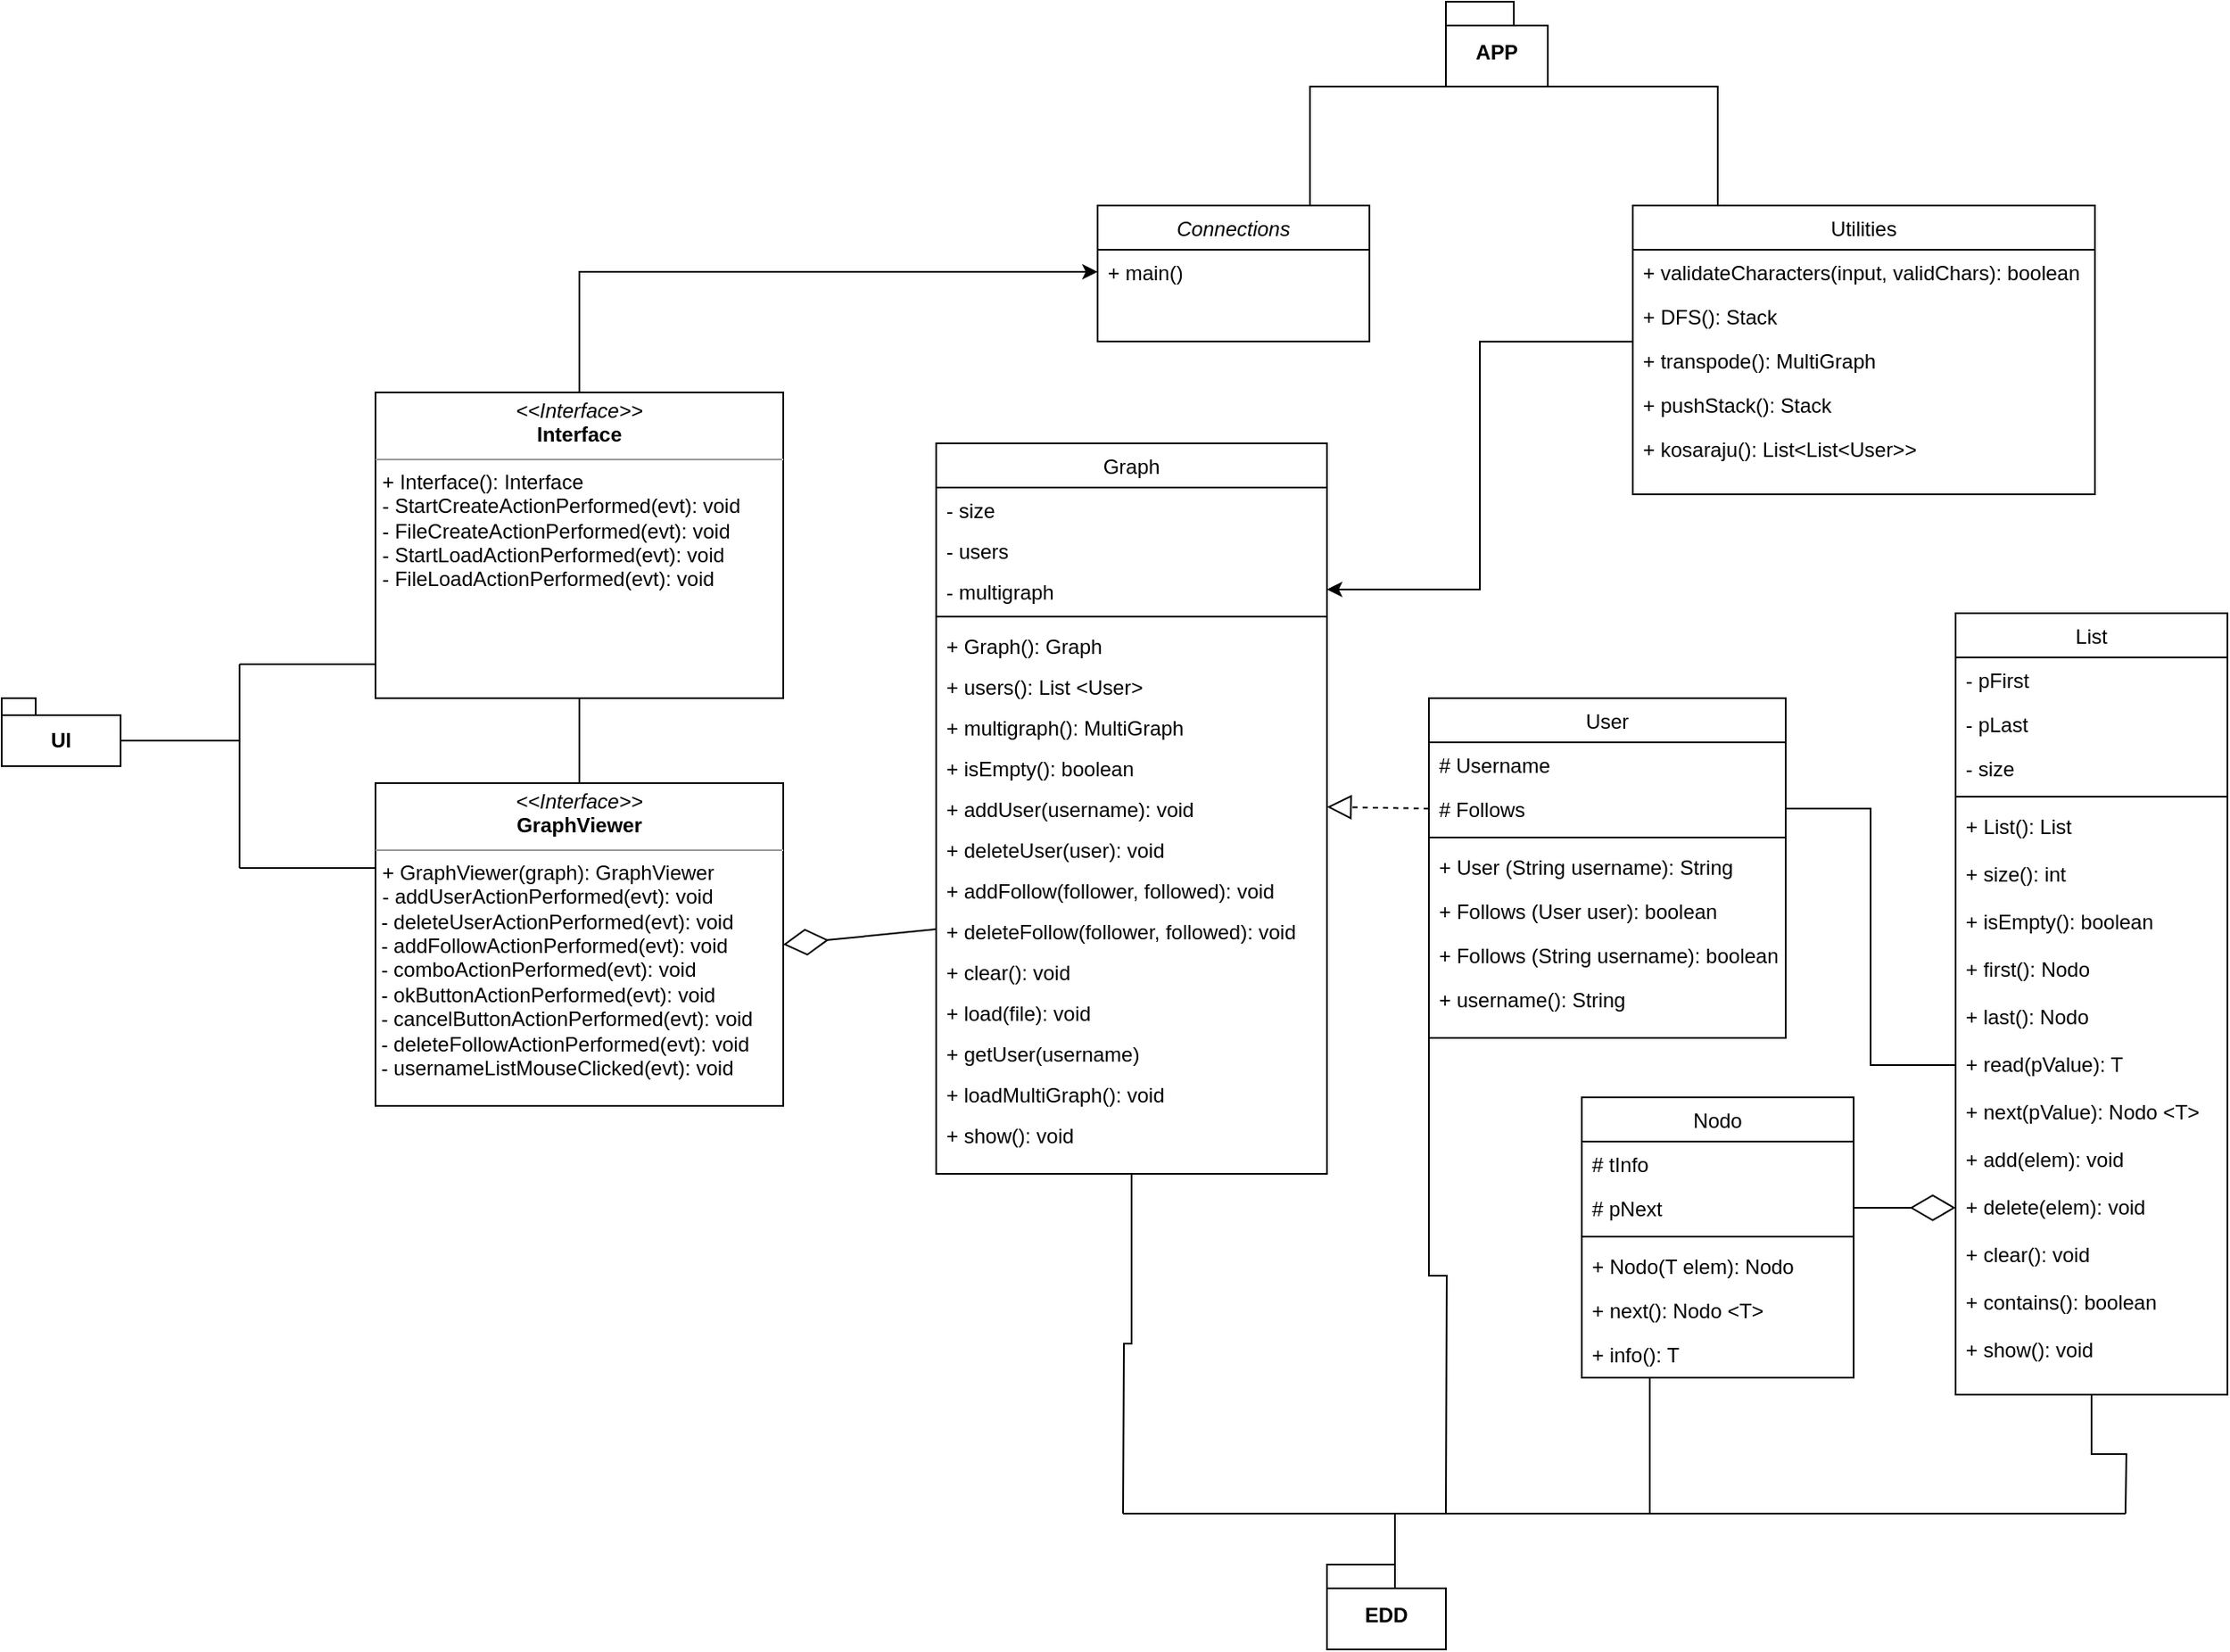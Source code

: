 <mxfile version="22.0.8" type="google">
  <diagram id="C5RBs43oDa-KdzZeNtuy" name="Page-1">
    <mxGraphModel grid="1" page="1" gridSize="10" guides="1" tooltips="1" connect="1" arrows="1" fold="1" pageScale="1" pageWidth="827" pageHeight="1169" math="0" shadow="0">
      <root>
        <mxCell id="WIyWlLk6GJQsqaUBKTNV-0" />
        <mxCell id="WIyWlLk6GJQsqaUBKTNV-1" parent="WIyWlLk6GJQsqaUBKTNV-0" />
        <mxCell id="zkfFHV4jXpPFQw0GAbJ--0" value="Connections" style="swimlane;fontStyle=2;align=center;verticalAlign=top;childLayout=stackLayout;horizontal=1;startSize=26;horizontalStack=0;resizeParent=1;resizeLast=0;collapsible=1;marginBottom=0;rounded=0;shadow=0;strokeWidth=1;" vertex="1" parent="WIyWlLk6GJQsqaUBKTNV-1">
          <mxGeometry x="-45" y="-150" width="160" height="80" as="geometry">
            <mxRectangle x="220" y="120" width="160" height="26" as="alternateBounds" />
          </mxGeometry>
        </mxCell>
        <mxCell id="zkfFHV4jXpPFQw0GAbJ--5" value="+ main()&#xa;" style="text;align=left;verticalAlign=top;spacingLeft=4;spacingRight=4;overflow=hidden;rotatable=0;points=[[0,0.5],[1,0.5]];portConstraint=eastwest;" vertex="1" parent="zkfFHV4jXpPFQw0GAbJ--0">
          <mxGeometry y="26" width="160" height="26" as="geometry" />
        </mxCell>
        <mxCell id="zkfFHV4jXpPFQw0GAbJ--6" value="Graph" style="swimlane;fontStyle=0;align=center;verticalAlign=top;childLayout=stackLayout;horizontal=1;startSize=26;horizontalStack=0;resizeParent=1;resizeLast=0;collapsible=1;marginBottom=0;rounded=0;shadow=0;strokeWidth=1;" vertex="1" parent="WIyWlLk6GJQsqaUBKTNV-1">
          <mxGeometry x="-140" y="-10" width="230" height="430" as="geometry">
            <mxRectangle x="320" y="559" width="160" height="26" as="alternateBounds" />
          </mxGeometry>
        </mxCell>
        <mxCell id="zkfFHV4jXpPFQw0GAbJ--7" value="- size" style="text;align=left;verticalAlign=top;spacingLeft=4;spacingRight=4;overflow=hidden;rotatable=0;points=[[0,0.5],[1,0.5]];portConstraint=eastwest;" vertex="1" parent="zkfFHV4jXpPFQw0GAbJ--6">
          <mxGeometry y="26" width="230" height="24" as="geometry" />
        </mxCell>
        <mxCell id="fFs3TEPWMG6wUzYryOc7-20" value="- users" style="text;align=left;verticalAlign=top;spacingLeft=4;spacingRight=4;overflow=hidden;rotatable=0;points=[[0,0.5],[1,0.5]];portConstraint=eastwest;" vertex="1" parent="zkfFHV4jXpPFQw0GAbJ--6">
          <mxGeometry y="50" width="230" height="24" as="geometry" />
        </mxCell>
        <mxCell id="fFs3TEPWMG6wUzYryOc7-21" value="- multigraph" style="text;align=left;verticalAlign=top;spacingLeft=4;spacingRight=4;overflow=hidden;rotatable=0;points=[[0,0.5],[1,0.5]];portConstraint=eastwest;" vertex="1" parent="zkfFHV4jXpPFQw0GAbJ--6">
          <mxGeometry y="74" width="230" height="24" as="geometry" />
        </mxCell>
        <mxCell id="zkfFHV4jXpPFQw0GAbJ--9" value="" style="line;html=1;strokeWidth=1;align=left;verticalAlign=middle;spacingTop=-1;spacingLeft=3;spacingRight=3;rotatable=0;labelPosition=right;points=[];portConstraint=eastwest;" vertex="1" parent="zkfFHV4jXpPFQw0GAbJ--6">
          <mxGeometry y="98" width="230" height="8" as="geometry" />
        </mxCell>
        <mxCell id="fFs3TEPWMG6wUzYryOc7-22" value="+ Graph(): Graph" style="text;align=left;verticalAlign=top;spacingLeft=4;spacingRight=4;overflow=hidden;rotatable=0;points=[[0,0.5],[1,0.5]];portConstraint=eastwest;" vertex="1" parent="zkfFHV4jXpPFQw0GAbJ--6">
          <mxGeometry y="106" width="230" height="24" as="geometry" />
        </mxCell>
        <mxCell id="fFs3TEPWMG6wUzYryOc7-25" value="+ users(): List &lt;User&gt;" style="text;align=left;verticalAlign=top;spacingLeft=4;spacingRight=4;overflow=hidden;rotatable=0;points=[[0,0.5],[1,0.5]];portConstraint=eastwest;" vertex="1" parent="zkfFHV4jXpPFQw0GAbJ--6">
          <mxGeometry y="130" width="230" height="24" as="geometry" />
        </mxCell>
        <mxCell id="fFs3TEPWMG6wUzYryOc7-24" value="+ multigraph(): MultiGraph" style="text;align=left;verticalAlign=top;spacingLeft=4;spacingRight=4;overflow=hidden;rotatable=0;points=[[0,0.5],[1,0.5]];portConstraint=eastwest;" vertex="1" parent="zkfFHV4jXpPFQw0GAbJ--6">
          <mxGeometry y="154" width="230" height="24" as="geometry" />
        </mxCell>
        <mxCell id="fFs3TEPWMG6wUzYryOc7-23" value="+ isEmpty(): boolean" style="text;align=left;verticalAlign=top;spacingLeft=4;spacingRight=4;overflow=hidden;rotatable=0;points=[[0,0.5],[1,0.5]];portConstraint=eastwest;" vertex="1" parent="zkfFHV4jXpPFQw0GAbJ--6">
          <mxGeometry y="178" width="230" height="24" as="geometry" />
        </mxCell>
        <mxCell id="fFs3TEPWMG6wUzYryOc7-27" value="+ addUser(username): void" style="text;align=left;verticalAlign=top;spacingLeft=4;spacingRight=4;overflow=hidden;rotatable=0;points=[[0,0.5],[1,0.5]];portConstraint=eastwest;" vertex="1" parent="zkfFHV4jXpPFQw0GAbJ--6">
          <mxGeometry y="202" width="230" height="24" as="geometry" />
        </mxCell>
        <mxCell id="fFs3TEPWMG6wUzYryOc7-26" value="+ deleteUser(user): void" style="text;align=left;verticalAlign=top;spacingLeft=4;spacingRight=4;overflow=hidden;rotatable=0;points=[[0,0.5],[1,0.5]];portConstraint=eastwest;" vertex="1" parent="zkfFHV4jXpPFQw0GAbJ--6">
          <mxGeometry y="226" width="230" height="24" as="geometry" />
        </mxCell>
        <mxCell id="fFs3TEPWMG6wUzYryOc7-30" value="+ addFollow(follower, followed): void" style="text;align=left;verticalAlign=top;spacingLeft=4;spacingRight=4;overflow=hidden;rotatable=0;points=[[0,0.5],[1,0.5]];portConstraint=eastwest;" vertex="1" parent="zkfFHV4jXpPFQw0GAbJ--6">
          <mxGeometry y="250" width="230" height="24" as="geometry" />
        </mxCell>
        <mxCell id="fFs3TEPWMG6wUzYryOc7-29" value="+ deleteFollow(follower, followed): void" style="text;align=left;verticalAlign=top;spacingLeft=4;spacingRight=4;overflow=hidden;rotatable=0;points=[[0,0.5],[1,0.5]];portConstraint=eastwest;" vertex="1" parent="zkfFHV4jXpPFQw0GAbJ--6">
          <mxGeometry y="274" width="230" height="24" as="geometry" />
        </mxCell>
        <mxCell id="fFs3TEPWMG6wUzYryOc7-28" value="+ clear(): void" style="text;align=left;verticalAlign=top;spacingLeft=4;spacingRight=4;overflow=hidden;rotatable=0;points=[[0,0.5],[1,0.5]];portConstraint=eastwest;" vertex="1" parent="zkfFHV4jXpPFQw0GAbJ--6">
          <mxGeometry y="298" width="230" height="24" as="geometry" />
        </mxCell>
        <mxCell id="fFs3TEPWMG6wUzYryOc7-31" value="+ load(file): void" style="text;align=left;verticalAlign=top;spacingLeft=4;spacingRight=4;overflow=hidden;rotatable=0;points=[[0,0.5],[1,0.5]];portConstraint=eastwest;" vertex="1" parent="zkfFHV4jXpPFQw0GAbJ--6">
          <mxGeometry y="322" width="230" height="24" as="geometry" />
        </mxCell>
        <mxCell id="fFs3TEPWMG6wUzYryOc7-33" value="+ getUser(username)" style="text;align=left;verticalAlign=top;spacingLeft=4;spacingRight=4;overflow=hidden;rotatable=0;points=[[0,0.5],[1,0.5]];portConstraint=eastwest;" vertex="1" parent="zkfFHV4jXpPFQw0GAbJ--6">
          <mxGeometry y="346" width="230" height="24" as="geometry" />
        </mxCell>
        <mxCell id="fFs3TEPWMG6wUzYryOc7-32" value="+ loadMultiGraph(): void" style="text;align=left;verticalAlign=top;spacingLeft=4;spacingRight=4;overflow=hidden;rotatable=0;points=[[0,0.5],[1,0.5]];portConstraint=eastwest;" vertex="1" parent="zkfFHV4jXpPFQw0GAbJ--6">
          <mxGeometry y="370" width="230" height="24" as="geometry" />
        </mxCell>
        <mxCell id="fFs3TEPWMG6wUzYryOc7-34" value="+ show(): void" style="text;align=left;verticalAlign=top;spacingLeft=4;spacingRight=4;overflow=hidden;rotatable=0;points=[[0,0.5],[1,0.5]];portConstraint=eastwest;" vertex="1" parent="zkfFHV4jXpPFQw0GAbJ--6">
          <mxGeometry y="394" width="230" height="24" as="geometry" />
        </mxCell>
        <mxCell id="zkfFHV4jXpPFQw0GAbJ--13" value="List" style="swimlane;fontStyle=0;align=center;verticalAlign=top;childLayout=stackLayout;horizontal=1;startSize=26;horizontalStack=0;resizeParent=1;resizeLast=0;collapsible=1;marginBottom=0;rounded=0;shadow=0;strokeWidth=1;" vertex="1" parent="WIyWlLk6GJQsqaUBKTNV-1">
          <mxGeometry x="460" y="90" width="160" height="460" as="geometry">
            <mxRectangle x="770" y="320" width="170" height="26" as="alternateBounds" />
          </mxGeometry>
        </mxCell>
        <mxCell id="zkfFHV4jXpPFQw0GAbJ--14" value="- pFirst&#xa;" style="text;align=left;verticalAlign=top;spacingLeft=4;spacingRight=4;overflow=hidden;rotatable=0;points=[[0,0.5],[1,0.5]];portConstraint=eastwest;" vertex="1" parent="zkfFHV4jXpPFQw0GAbJ--13">
          <mxGeometry y="26" width="160" height="26" as="geometry" />
        </mxCell>
        <mxCell id="fFs3TEPWMG6wUzYryOc7-5" value="- pLast" style="text;align=left;verticalAlign=top;spacingLeft=4;spacingRight=4;overflow=hidden;rotatable=0;points=[[0,0.5],[1,0.5]];portConstraint=eastwest;" vertex="1" parent="zkfFHV4jXpPFQw0GAbJ--13">
          <mxGeometry y="52" width="160" height="26" as="geometry" />
        </mxCell>
        <mxCell id="fFs3TEPWMG6wUzYryOc7-6" value="- size" style="text;align=left;verticalAlign=top;spacingLeft=4;spacingRight=4;overflow=hidden;rotatable=0;points=[[0,0.5],[1,0.5]];portConstraint=eastwest;" vertex="1" parent="zkfFHV4jXpPFQw0GAbJ--13">
          <mxGeometry y="78" width="160" height="26" as="geometry" />
        </mxCell>
        <mxCell id="fFs3TEPWMG6wUzYryOc7-7" value="" style="line;html=1;strokeWidth=1;align=left;verticalAlign=middle;spacingTop=-1;spacingLeft=3;spacingRight=3;rotatable=0;labelPosition=right;points=[];portConstraint=eastwest;" vertex="1" parent="zkfFHV4jXpPFQw0GAbJ--13">
          <mxGeometry y="104" width="160" height="8" as="geometry" />
        </mxCell>
        <mxCell id="fFs3TEPWMG6wUzYryOc7-8" value="+ List(): List&#xa;" style="text;align=left;verticalAlign=top;spacingLeft=4;spacingRight=4;overflow=hidden;rotatable=0;points=[[0,0.5],[1,0.5]];portConstraint=eastwest;" vertex="1" parent="zkfFHV4jXpPFQw0GAbJ--13">
          <mxGeometry y="112" width="160" height="28" as="geometry" />
        </mxCell>
        <mxCell id="fFs3TEPWMG6wUzYryOc7-9" value="+ size(): int&#xa;" style="text;align=left;verticalAlign=top;spacingLeft=4;spacingRight=4;overflow=hidden;rotatable=0;points=[[0,0.5],[1,0.5]];portConstraint=eastwest;" vertex="1" parent="zkfFHV4jXpPFQw0GAbJ--13">
          <mxGeometry y="140" width="160" height="28" as="geometry" />
        </mxCell>
        <mxCell id="fFs3TEPWMG6wUzYryOc7-10" value="+ isEmpty(): boolean&#xa;" style="text;align=left;verticalAlign=top;spacingLeft=4;spacingRight=4;overflow=hidden;rotatable=0;points=[[0,0.5],[1,0.5]];portConstraint=eastwest;" vertex="1" parent="zkfFHV4jXpPFQw0GAbJ--13">
          <mxGeometry y="168" width="160" height="28" as="geometry" />
        </mxCell>
        <mxCell id="fFs3TEPWMG6wUzYryOc7-11" value="+ first(): Nodo&#xa;" style="text;align=left;verticalAlign=top;spacingLeft=4;spacingRight=4;overflow=hidden;rotatable=0;points=[[0,0.5],[1,0.5]];portConstraint=eastwest;" vertex="1" parent="zkfFHV4jXpPFQw0GAbJ--13">
          <mxGeometry y="196" width="160" height="28" as="geometry" />
        </mxCell>
        <mxCell id="fFs3TEPWMG6wUzYryOc7-14" value="+ last(): Nodo&#xa;" style="text;align=left;verticalAlign=top;spacingLeft=4;spacingRight=4;overflow=hidden;rotatable=0;points=[[0,0.5],[1,0.5]];portConstraint=eastwest;" vertex="1" parent="zkfFHV4jXpPFQw0GAbJ--13">
          <mxGeometry y="224" width="160" height="28" as="geometry" />
        </mxCell>
        <mxCell id="fFs3TEPWMG6wUzYryOc7-13" value="+ read(pValue): T&#xa;" style="text;align=left;verticalAlign=top;spacingLeft=4;spacingRight=4;overflow=hidden;rotatable=0;points=[[0,0.5],[1,0.5]];portConstraint=eastwest;" vertex="1" parent="zkfFHV4jXpPFQw0GAbJ--13">
          <mxGeometry y="252" width="160" height="28" as="geometry" />
        </mxCell>
        <mxCell id="fFs3TEPWMG6wUzYryOc7-12" value="+ next(pValue): Nodo &lt;T&gt;&#xa;" style="text;align=left;verticalAlign=top;spacingLeft=4;spacingRight=4;overflow=hidden;rotatable=0;points=[[0,0.5],[1,0.5]];portConstraint=eastwest;" vertex="1" parent="zkfFHV4jXpPFQw0GAbJ--13">
          <mxGeometry y="280" width="160" height="28" as="geometry" />
        </mxCell>
        <mxCell id="fFs3TEPWMG6wUzYryOc7-15" value="+ add(elem): void&#xa;" style="text;align=left;verticalAlign=top;spacingLeft=4;spacingRight=4;overflow=hidden;rotatable=0;points=[[0,0.5],[1,0.5]];portConstraint=eastwest;" vertex="1" parent="zkfFHV4jXpPFQw0GAbJ--13">
          <mxGeometry y="308" width="160" height="28" as="geometry" />
        </mxCell>
        <mxCell id="fFs3TEPWMG6wUzYryOc7-16" value="+ delete(elem): void&#xa;" style="text;align=left;verticalAlign=top;spacingLeft=4;spacingRight=4;overflow=hidden;rotatable=0;points=[[0,0.5],[1,0.5]];portConstraint=eastwest;" vertex="1" parent="zkfFHV4jXpPFQw0GAbJ--13">
          <mxGeometry y="336" width="160" height="28" as="geometry" />
        </mxCell>
        <mxCell id="fFs3TEPWMG6wUzYryOc7-17" value="+ clear(): void" style="text;align=left;verticalAlign=top;spacingLeft=4;spacingRight=4;overflow=hidden;rotatable=0;points=[[0,0.5],[1,0.5]];portConstraint=eastwest;" vertex="1" parent="zkfFHV4jXpPFQw0GAbJ--13">
          <mxGeometry y="364" width="160" height="28" as="geometry" />
        </mxCell>
        <mxCell id="fFs3TEPWMG6wUzYryOc7-18" value="+ contains(): boolean&#xa;" style="text;align=left;verticalAlign=top;spacingLeft=4;spacingRight=4;overflow=hidden;rotatable=0;points=[[0,0.5],[1,0.5]];portConstraint=eastwest;" vertex="1" parent="zkfFHV4jXpPFQw0GAbJ--13">
          <mxGeometry y="392" width="160" height="28" as="geometry" />
        </mxCell>
        <mxCell id="fFs3TEPWMG6wUzYryOc7-19" value="+ show(): void&#xa;" style="text;align=left;verticalAlign=top;spacingLeft=4;spacingRight=4;overflow=hidden;rotatable=0;points=[[0,0.5],[1,0.5]];portConstraint=eastwest;" vertex="1" parent="zkfFHV4jXpPFQw0GAbJ--13">
          <mxGeometry y="420" width="160" height="28" as="geometry" />
        </mxCell>
        <mxCell id="zkfFHV4jXpPFQw0GAbJ--17" value="Utilities" style="swimlane;fontStyle=0;align=center;verticalAlign=top;childLayout=stackLayout;horizontal=1;startSize=26;horizontalStack=0;resizeParent=1;resizeLast=0;collapsible=1;marginBottom=0;rounded=0;shadow=0;strokeWidth=1;" vertex="1" parent="WIyWlLk6GJQsqaUBKTNV-1">
          <mxGeometry x="270" y="-150" width="272" height="170" as="geometry">
            <mxRectangle x="490" y="130" width="160" height="26" as="alternateBounds" />
          </mxGeometry>
        </mxCell>
        <mxCell id="zkfFHV4jXpPFQw0GAbJ--24" value="+ validateCharacters(input, validChars): boolean" style="text;align=left;verticalAlign=top;spacingLeft=4;spacingRight=4;overflow=hidden;rotatable=0;points=[[0,0.5],[1,0.5]];portConstraint=eastwest;" vertex="1" parent="zkfFHV4jXpPFQw0GAbJ--17">
          <mxGeometry y="26" width="272" height="26" as="geometry" />
        </mxCell>
        <mxCell id="fFs3TEPWMG6wUzYryOc7-65" value="+ DFS(): Stack" style="text;align=left;verticalAlign=top;spacingLeft=4;spacingRight=4;overflow=hidden;rotatable=0;points=[[0,0.5],[1,0.5]];portConstraint=eastwest;" vertex="1" parent="zkfFHV4jXpPFQw0GAbJ--17">
          <mxGeometry y="52" width="272" height="26" as="geometry" />
        </mxCell>
        <mxCell id="fFs3TEPWMG6wUzYryOc7-66" value="+ transpode(): MultiGraph" style="text;align=left;verticalAlign=top;spacingLeft=4;spacingRight=4;overflow=hidden;rotatable=0;points=[[0,0.5],[1,0.5]];portConstraint=eastwest;" vertex="1" parent="zkfFHV4jXpPFQw0GAbJ--17">
          <mxGeometry y="78" width="272" height="26" as="geometry" />
        </mxCell>
        <mxCell id="fFs3TEPWMG6wUzYryOc7-67" value="+ pushStack(): Stack" style="text;align=left;verticalAlign=top;spacingLeft=4;spacingRight=4;overflow=hidden;rotatable=0;points=[[0,0.5],[1,0.5]];portConstraint=eastwest;" vertex="1" parent="zkfFHV4jXpPFQw0GAbJ--17">
          <mxGeometry y="104" width="272" height="26" as="geometry" />
        </mxCell>
        <mxCell id="fFs3TEPWMG6wUzYryOc7-68" value="+ kosaraju(): List&lt;List&lt;User&gt;&gt;" style="text;align=left;verticalAlign=top;spacingLeft=4;spacingRight=4;overflow=hidden;rotatable=0;points=[[0,0.5],[1,0.5]];portConstraint=eastwest;" vertex="1" parent="zkfFHV4jXpPFQw0GAbJ--17">
          <mxGeometry y="130" width="272" height="26" as="geometry" />
        </mxCell>
        <mxCell id="51Zt4OzNjtm8HzUfZUq0-0" value="Nodo" style="swimlane;fontStyle=0;align=center;verticalAlign=top;childLayout=stackLayout;horizontal=1;startSize=26;horizontalStack=0;resizeParent=1;resizeLast=0;collapsible=1;marginBottom=0;rounded=0;shadow=0;strokeWidth=1;" vertex="1" parent="WIyWlLk6GJQsqaUBKTNV-1">
          <mxGeometry x="240" y="375" width="160" height="165" as="geometry">
            <mxRectangle x="470" y="320" width="160" height="26" as="alternateBounds" />
          </mxGeometry>
        </mxCell>
        <mxCell id="51Zt4OzNjtm8HzUfZUq0-1" value="# tInfo" style="text;align=left;verticalAlign=top;spacingLeft=4;spacingRight=4;overflow=hidden;rotatable=0;points=[[0,0.5],[1,0.5]];portConstraint=eastwest;" vertex="1" parent="51Zt4OzNjtm8HzUfZUq0-0">
          <mxGeometry y="26" width="160" height="26" as="geometry" />
        </mxCell>
        <mxCell id="51Zt4OzNjtm8HzUfZUq0-2" value="# pNext" style="text;align=left;verticalAlign=top;spacingLeft=4;spacingRight=4;overflow=hidden;rotatable=0;points=[[0,0.5],[1,0.5]];portConstraint=eastwest;rounded=0;shadow=0;html=0;" vertex="1" parent="51Zt4OzNjtm8HzUfZUq0-0">
          <mxGeometry y="52" width="160" height="26" as="geometry" />
        </mxCell>
        <mxCell id="51Zt4OzNjtm8HzUfZUq0-3" value="" style="line;html=1;strokeWidth=1;align=left;verticalAlign=middle;spacingTop=-1;spacingLeft=3;spacingRight=3;rotatable=0;labelPosition=right;points=[];portConstraint=eastwest;" vertex="1" parent="51Zt4OzNjtm8HzUfZUq0-0">
          <mxGeometry y="78" width="160" height="8" as="geometry" />
        </mxCell>
        <mxCell id="51Zt4OzNjtm8HzUfZUq0-5" value="+ Nodo(T elem): Nodo" style="text;align=left;verticalAlign=top;spacingLeft=4;spacingRight=4;overflow=hidden;rotatable=0;points=[[0,0.5],[1,0.5]];portConstraint=eastwest;" vertex="1" parent="51Zt4OzNjtm8HzUfZUq0-0">
          <mxGeometry y="86" width="160" height="26" as="geometry" />
        </mxCell>
        <mxCell id="fFs3TEPWMG6wUzYryOc7-35" value="+ next(): Nodo &lt;T&gt;" style="text;align=left;verticalAlign=top;spacingLeft=4;spacingRight=4;overflow=hidden;rotatable=0;points=[[0,0.5],[1,0.5]];portConstraint=eastwest;" vertex="1" parent="51Zt4OzNjtm8HzUfZUq0-0">
          <mxGeometry y="112" width="160" height="26" as="geometry" />
        </mxCell>
        <mxCell id="fFs3TEPWMG6wUzYryOc7-36" value="+ info(): T" style="text;align=left;verticalAlign=top;spacingLeft=4;spacingRight=4;overflow=hidden;rotatable=0;points=[[0,0.5],[1,0.5]];portConstraint=eastwest;" vertex="1" parent="51Zt4OzNjtm8HzUfZUq0-0">
          <mxGeometry y="138" width="160" height="26" as="geometry" />
        </mxCell>
        <mxCell id="51Zt4OzNjtm8HzUfZUq0-6" value="User" style="swimlane;fontStyle=0;align=center;verticalAlign=top;childLayout=stackLayout;horizontal=1;startSize=26;horizontalStack=0;resizeParent=1;resizeLast=0;collapsible=1;marginBottom=0;rounded=0;shadow=0;strokeWidth=1;" vertex="1" parent="WIyWlLk6GJQsqaUBKTNV-1">
          <mxGeometry x="150" y="140" width="210" height="200" as="geometry">
            <mxRectangle x="770" y="300" width="160" height="26" as="alternateBounds" />
          </mxGeometry>
        </mxCell>
        <mxCell id="51Zt4OzNjtm8HzUfZUq0-7" value="# Username&#xa;" style="text;align=left;verticalAlign=top;spacingLeft=4;spacingRight=4;overflow=hidden;rotatable=0;points=[[0,0.5],[1,0.5]];portConstraint=eastwest;" vertex="1" parent="51Zt4OzNjtm8HzUfZUq0-6">
          <mxGeometry y="26" width="210" height="26" as="geometry" />
        </mxCell>
        <mxCell id="51Zt4OzNjtm8HzUfZUq0-8" value="# Follows" style="text;align=left;verticalAlign=top;spacingLeft=4;spacingRight=4;overflow=hidden;rotatable=0;points=[[0,0.5],[1,0.5]];portConstraint=eastwest;rounded=0;shadow=0;html=0;" vertex="1" parent="51Zt4OzNjtm8HzUfZUq0-6">
          <mxGeometry y="52" width="210" height="26" as="geometry" />
        </mxCell>
        <mxCell id="51Zt4OzNjtm8HzUfZUq0-9" value="" style="line;html=1;strokeWidth=1;align=left;verticalAlign=middle;spacingTop=-1;spacingLeft=3;spacingRight=3;rotatable=0;labelPosition=right;points=[];portConstraint=eastwest;" vertex="1" parent="51Zt4OzNjtm8HzUfZUq0-6">
          <mxGeometry y="78" width="210" height="8" as="geometry" />
        </mxCell>
        <mxCell id="fFs3TEPWMG6wUzYryOc7-1" value="+ User (String username): String&#xa;" style="text;align=left;verticalAlign=top;spacingLeft=4;spacingRight=4;overflow=hidden;rotatable=0;points=[[0,0.5],[1,0.5]];portConstraint=eastwest;" vertex="1" parent="51Zt4OzNjtm8HzUfZUq0-6">
          <mxGeometry y="86" width="210" height="26" as="geometry" />
        </mxCell>
        <mxCell id="51Zt4OzNjtm8HzUfZUq0-11" value="+ Follows (User user): boolean" style="text;align=left;verticalAlign=top;spacingLeft=4;spacingRight=4;overflow=hidden;rotatable=0;points=[[0,0.5],[1,0.5]];portConstraint=eastwest;" vertex="1" parent="51Zt4OzNjtm8HzUfZUq0-6">
          <mxGeometry y="112" width="210" height="26" as="geometry" />
        </mxCell>
        <mxCell id="fFs3TEPWMG6wUzYryOc7-2" value="+ Follows (String username): boolean&#xa;" style="text;align=left;verticalAlign=top;spacingLeft=4;spacingRight=4;overflow=hidden;rotatable=0;points=[[0,0.5],[1,0.5]];portConstraint=eastwest;" vertex="1" parent="51Zt4OzNjtm8HzUfZUq0-6">
          <mxGeometry y="138" width="210" height="26" as="geometry" />
        </mxCell>
        <mxCell id="fFs3TEPWMG6wUzYryOc7-69" value="+ username(): String&#xa;" style="text;align=left;verticalAlign=top;spacingLeft=4;spacingRight=4;overflow=hidden;rotatable=0;points=[[0,0.5],[1,0.5]];portConstraint=eastwest;" vertex="1" parent="51Zt4OzNjtm8HzUfZUq0-6">
          <mxGeometry y="164" width="210" height="26" as="geometry" />
        </mxCell>
        <mxCell id="fFs3TEPWMG6wUzYryOc7-37" value="&lt;p style=&quot;margin:0px;margin-top:4px;text-align:center;&quot;&gt;&lt;i&gt;&amp;lt;&amp;lt;Interface&amp;gt;&amp;gt;&lt;/i&gt;&lt;br&gt;&lt;b&gt;GraphViewer&lt;/b&gt;&lt;/p&gt;&lt;hr size=&quot;1&quot;&gt;&lt;p style=&quot;margin:0px;margin-left:4px;&quot;&gt;+ GraphViewer(graph): GraphViewer&lt;br&gt;- addUserActionPerformed(evt): void&lt;br&gt;&lt;/p&gt;&amp;nbsp;- deleteUserActionPerformed(evt): void&lt;br&gt;&amp;nbsp;- addFollowActionPerformed(evt): void&lt;br&gt;&amp;nbsp;- comboActionPerformed(evt): void&lt;br&gt;&amp;nbsp;- okButtonActionPerformed(evt): void&lt;br&gt;&amp;nbsp;- cancelButtonActionPerformed(evt): void&lt;br&gt;&amp;nbsp;- deleteFollowActionPerformed(evt): void&lt;br&gt;&amp;nbsp;- usernameListMouseClicked(evt): void" style="verticalAlign=top;align=left;overflow=fill;fontSize=12;fontFamily=Helvetica;html=1;whiteSpace=wrap;" vertex="1" parent="WIyWlLk6GJQsqaUBKTNV-1">
          <mxGeometry x="-470" y="190" width="240" height="190" as="geometry" />
        </mxCell>
        <mxCell id="fFs3TEPWMG6wUzYryOc7-97" style="edgeStyle=orthogonalEdgeStyle;rounded=0;orthogonalLoop=1;jettySize=auto;html=1;exitX=0.5;exitY=0;exitDx=0;exitDy=0;entryX=0;entryY=0.5;entryDx=0;entryDy=0;" edge="1" parent="WIyWlLk6GJQsqaUBKTNV-1" source="fFs3TEPWMG6wUzYryOc7-38" target="zkfFHV4jXpPFQw0GAbJ--5">
          <mxGeometry relative="1" as="geometry" />
        </mxCell>
        <mxCell id="fFs3TEPWMG6wUzYryOc7-38" value="&lt;p style=&quot;margin:0px;margin-top:4px;text-align:center;&quot;&gt;&lt;i&gt;&amp;lt;&amp;lt;Interface&amp;gt;&amp;gt;&lt;/i&gt;&lt;br&gt;&lt;b&gt;Interface&lt;/b&gt;&lt;/p&gt;&lt;hr size=&quot;1&quot;&gt;&lt;p style=&quot;margin:0px;margin-left:4px;&quot;&gt;+ Interface(): Interface&lt;br&gt;- StartCreateActionPerformed(evt): void&lt;/p&gt;&lt;p style=&quot;margin:0px;margin-left:4px;&quot;&gt;- FileCreateActionPerformed(evt): void&lt;br&gt;&lt;/p&gt;&lt;p style=&quot;margin:0px;margin-left:4px;&quot;&gt;- StartLoadActionPerformed(evt): void&lt;br&gt;&lt;/p&gt;&lt;p style=&quot;margin:0px;margin-left:4px;&quot;&gt;- FileLoadActionPerformed(evt): void&lt;br&gt;&lt;/p&gt;" style="verticalAlign=top;align=left;overflow=fill;fontSize=12;fontFamily=Helvetica;html=1;whiteSpace=wrap;" vertex="1" parent="WIyWlLk6GJQsqaUBKTNV-1">
          <mxGeometry x="-470" y="-40" width="240" height="180" as="geometry" />
        </mxCell>
        <mxCell id="fFs3TEPWMG6wUzYryOc7-39" value="EDD" style="shape=folder;fontStyle=1;spacingTop=10;tabWidth=40;tabHeight=14;tabPosition=left;html=1;whiteSpace=wrap;" vertex="1" parent="WIyWlLk6GJQsqaUBKTNV-1">
          <mxGeometry x="90" y="650" width="70" height="50" as="geometry" />
        </mxCell>
        <mxCell id="fFs3TEPWMG6wUzYryOc7-42" value="" style="endArrow=none;html=1;edgeStyle=orthogonalEdgeStyle;rounded=0;entryX=0.5;entryY=0;entryDx=0;entryDy=0;exitX=0.5;exitY=1;exitDx=0;exitDy=0;" edge="1" parent="WIyWlLk6GJQsqaUBKTNV-1" source="fFs3TEPWMG6wUzYryOc7-38" target="fFs3TEPWMG6wUzYryOc7-37">
          <mxGeometry relative="1" as="geometry">
            <mxPoint x="-390" y="160" as="sourcePoint" />
            <mxPoint x="-310" y="160" as="targetPoint" />
          </mxGeometry>
        </mxCell>
        <mxCell id="fFs3TEPWMG6wUzYryOc7-50" value="APP" style="shape=folder;fontStyle=1;spacingTop=10;tabWidth=40;tabHeight=14;tabPosition=left;html=1;whiteSpace=wrap;" vertex="1" parent="WIyWlLk6GJQsqaUBKTNV-1">
          <mxGeometry x="160" y="-270" width="60" height="50" as="geometry" />
        </mxCell>
        <mxCell id="fFs3TEPWMG6wUzYryOc7-51" value="UI" style="shape=folder;fontStyle=1;spacingTop=10;tabWidth=20;tabHeight=10;tabPosition=left;html=1;whiteSpace=wrap;" vertex="1" parent="WIyWlLk6GJQsqaUBKTNV-1">
          <mxGeometry x="-690" y="140" width="70" height="40" as="geometry" />
        </mxCell>
        <mxCell id="fFs3TEPWMG6wUzYryOc7-70" value="" style="endArrow=none;html=1;edgeStyle=orthogonalEdgeStyle;rounded=0;" edge="1" parent="WIyWlLk6GJQsqaUBKTNV-1">
          <mxGeometry relative="1" as="geometry">
            <mxPoint x="-550" y="240" as="sourcePoint" />
            <mxPoint x="-470" y="240" as="targetPoint" />
          </mxGeometry>
        </mxCell>
        <mxCell id="fFs3TEPWMG6wUzYryOc7-73" value="" style="endArrow=none;html=1;edgeStyle=orthogonalEdgeStyle;rounded=0;" edge="1" parent="WIyWlLk6GJQsqaUBKTNV-1">
          <mxGeometry relative="1" as="geometry">
            <mxPoint x="-550" y="120" as="sourcePoint" />
            <mxPoint x="-470" y="120" as="targetPoint" />
          </mxGeometry>
        </mxCell>
        <mxCell id="fFs3TEPWMG6wUzYryOc7-76" value="" style="endArrow=none;html=1;edgeStyle=orthogonalEdgeStyle;rounded=0;" edge="1" parent="WIyWlLk6GJQsqaUBKTNV-1">
          <mxGeometry relative="1" as="geometry">
            <mxPoint x="-550" y="120" as="sourcePoint" />
            <mxPoint x="-550" y="240" as="targetPoint" />
          </mxGeometry>
        </mxCell>
        <mxCell id="fFs3TEPWMG6wUzYryOc7-79" value="" style="endArrow=none;html=1;edgeStyle=orthogonalEdgeStyle;rounded=0;exitX=0;exitY=0;exitDx=70;exitDy=25;exitPerimeter=0;" edge="1" parent="WIyWlLk6GJQsqaUBKTNV-1" source="fFs3TEPWMG6wUzYryOc7-51">
          <mxGeometry relative="1" as="geometry">
            <mxPoint x="-620" y="170" as="sourcePoint" />
            <mxPoint x="-550" y="165" as="targetPoint" />
          </mxGeometry>
        </mxCell>
        <mxCell id="fFs3TEPWMG6wUzYryOc7-95" value="" style="endArrow=diamondThin;endFill=0;endSize=24;html=1;rounded=0;entryX=0;entryY=0.5;entryDx=0;entryDy=0;exitX=1;exitY=0.5;exitDx=0;exitDy=0;" edge="1" parent="WIyWlLk6GJQsqaUBKTNV-1" source="51Zt4OzNjtm8HzUfZUq0-2" target="fFs3TEPWMG6wUzYryOc7-16">
          <mxGeometry width="160" relative="1" as="geometry">
            <mxPoint x="360" y="435" as="sourcePoint" />
            <mxPoint x="580" y="110" as="targetPoint" />
          </mxGeometry>
        </mxCell>
        <mxCell id="fFs3TEPWMG6wUzYryOc7-98" style="edgeStyle=orthogonalEdgeStyle;rounded=0;orthogonalLoop=1;jettySize=auto;html=1;exitX=-0.001;exitY=0.08;exitDx=0;exitDy=0;entryX=1;entryY=0.5;entryDx=0;entryDy=0;exitPerimeter=0;" edge="1" parent="WIyWlLk6GJQsqaUBKTNV-1" source="fFs3TEPWMG6wUzYryOc7-66" target="fFs3TEPWMG6wUzYryOc7-21">
          <mxGeometry relative="1" as="geometry" />
        </mxCell>
        <mxCell id="fFs3TEPWMG6wUzYryOc7-103" value="" style="endArrow=diamondThin;endFill=0;endSize=24;html=1;rounded=0;exitX=0;exitY=0.5;exitDx=0;exitDy=0;entryX=1;entryY=0.5;entryDx=0;entryDy=0;" edge="1" parent="WIyWlLk6GJQsqaUBKTNV-1" source="fFs3TEPWMG6wUzYryOc7-29" target="fFs3TEPWMG6wUzYryOc7-37">
          <mxGeometry width="160" relative="1" as="geometry">
            <mxPoint x="-320" y="470" as="sourcePoint" />
            <mxPoint x="-200" y="350" as="targetPoint" />
          </mxGeometry>
        </mxCell>
        <mxCell id="fFs3TEPWMG6wUzYryOc7-104" value="" style="endArrow=none;html=1;edgeStyle=orthogonalEdgeStyle;rounded=0;exitX=1;exitY=0.5;exitDx=0;exitDy=0;entryX=0;entryY=0.5;entryDx=0;entryDy=0;" edge="1" parent="WIyWlLk6GJQsqaUBKTNV-1" source="51Zt4OzNjtm8HzUfZUq0-8" target="fFs3TEPWMG6wUzYryOc7-13">
          <mxGeometry relative="1" as="geometry">
            <mxPoint x="390" y="380" as="sourcePoint" />
            <mxPoint x="550" y="380" as="targetPoint" />
          </mxGeometry>
        </mxCell>
        <mxCell id="fFs3TEPWMG6wUzYryOc7-108" value="" style="endArrow=block;dashed=1;endFill=0;endSize=12;html=1;rounded=0;entryX=1;entryY=0.5;entryDx=0;entryDy=0;exitX=0;exitY=0.5;exitDx=0;exitDy=0;" edge="1" parent="WIyWlLk6GJQsqaUBKTNV-1" source="51Zt4OzNjtm8HzUfZUq0-8" target="fFs3TEPWMG6wUzYryOc7-27">
          <mxGeometry width="160" relative="1" as="geometry">
            <mxPoint x="210" y="360" as="sourcePoint" />
            <mxPoint x="380" y="400" as="targetPoint" />
          </mxGeometry>
        </mxCell>
        <mxCell id="fFs3TEPWMG6wUzYryOc7-109" value="" style="endArrow=none;html=1;edgeStyle=orthogonalEdgeStyle;rounded=0;exitX=0.75;exitY=0;exitDx=0;exitDy=0;entryX=0.25;entryY=0;entryDx=0;entryDy=0;" edge="1" parent="WIyWlLk6GJQsqaUBKTNV-1" source="zkfFHV4jXpPFQw0GAbJ--0" target="zkfFHV4jXpPFQw0GAbJ--17">
          <mxGeometry relative="1" as="geometry">
            <mxPoint x="80" y="-190" as="sourcePoint" />
            <mxPoint x="320" y="-190" as="targetPoint" />
            <Array as="points">
              <mxPoint x="80" y="-150" />
              <mxPoint x="80" y="-220" />
              <mxPoint x="320" y="-220" />
              <mxPoint x="320" y="-150" />
            </Array>
          </mxGeometry>
        </mxCell>
        <mxCell id="fFs3TEPWMG6wUzYryOc7-117" value="" style="endArrow=none;html=1;edgeStyle=orthogonalEdgeStyle;rounded=0;" edge="1" parent="WIyWlLk6GJQsqaUBKTNV-1">
          <mxGeometry relative="1" as="geometry">
            <mxPoint x="-30" y="620" as="sourcePoint" />
            <mxPoint x="560" y="620" as="targetPoint" />
          </mxGeometry>
        </mxCell>
        <mxCell id="fFs3TEPWMG6wUzYryOc7-123" value="" style="endArrow=none;html=1;edgeStyle=orthogonalEdgeStyle;rounded=0;exitX=0.5;exitY=1;exitDx=0;exitDy=0;" edge="1" parent="WIyWlLk6GJQsqaUBKTNV-1" source="zkfFHV4jXpPFQw0GAbJ--6">
          <mxGeometry relative="1" as="geometry">
            <mxPoint x="-40" y="470" as="sourcePoint" />
            <mxPoint x="-30" y="620" as="targetPoint" />
          </mxGeometry>
        </mxCell>
        <mxCell id="fFs3TEPWMG6wUzYryOc7-126" value="" style="endArrow=none;html=1;edgeStyle=orthogonalEdgeStyle;rounded=0;exitX=0;exitY=1;exitDx=0;exitDy=0;" edge="1" parent="WIyWlLk6GJQsqaUBKTNV-1" source="51Zt4OzNjtm8HzUfZUq0-6">
          <mxGeometry relative="1" as="geometry">
            <mxPoint x="115" y="450" as="sourcePoint" />
            <mxPoint x="160" y="620" as="targetPoint" />
          </mxGeometry>
        </mxCell>
        <mxCell id="fFs3TEPWMG6wUzYryOc7-129" value="" style="endArrow=none;html=1;edgeStyle=orthogonalEdgeStyle;rounded=0;exitX=0.25;exitY=1;exitDx=0;exitDy=0;" edge="1" parent="WIyWlLk6GJQsqaUBKTNV-1" source="51Zt4OzNjtm8HzUfZUq0-0">
          <mxGeometry relative="1" as="geometry">
            <mxPoint x="280" y="570" as="sourcePoint" />
            <mxPoint x="280" y="620" as="targetPoint" />
          </mxGeometry>
        </mxCell>
        <mxCell id="fFs3TEPWMG6wUzYryOc7-132" value="" style="endArrow=none;html=1;edgeStyle=orthogonalEdgeStyle;rounded=0;exitX=0.5;exitY=1;exitDx=0;exitDy=0;" edge="1" parent="WIyWlLk6GJQsqaUBKTNV-1" source="zkfFHV4jXpPFQw0GAbJ--13">
          <mxGeometry relative="1" as="geometry">
            <mxPoint x="560" y="560" as="sourcePoint" />
            <mxPoint x="560" y="620" as="targetPoint" />
          </mxGeometry>
        </mxCell>
        <mxCell id="fFs3TEPWMG6wUzYryOc7-135" value="" style="endArrow=none;html=1;edgeStyle=orthogonalEdgeStyle;rounded=0;entryX=0;entryY=0;entryDx=40;entryDy=14;entryPerimeter=0;" edge="1" parent="WIyWlLk6GJQsqaUBKTNV-1" target="fFs3TEPWMG6wUzYryOc7-39">
          <mxGeometry relative="1" as="geometry">
            <mxPoint x="140" y="620" as="sourcePoint" />
            <mxPoint x="275" y="640" as="targetPoint" />
            <Array as="points">
              <mxPoint x="130" y="620" />
            </Array>
          </mxGeometry>
        </mxCell>
      </root>
    </mxGraphModel>
  </diagram>
</mxfile>

